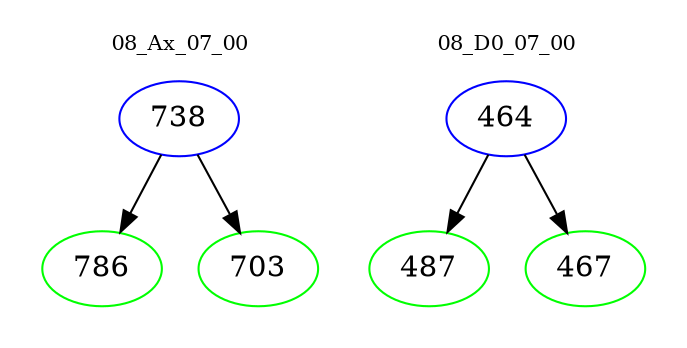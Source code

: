 digraph{
subgraph cluster_0 {
color = white
label = "08_Ax_07_00";
fontsize=10;
T0_738 [label="738", color="blue"]
T0_738 -> T0_786 [color="black"]
T0_786 [label="786", color="green"]
T0_738 -> T0_703 [color="black"]
T0_703 [label="703", color="green"]
}
subgraph cluster_1 {
color = white
label = "08_D0_07_00";
fontsize=10;
T1_464 [label="464", color="blue"]
T1_464 -> T1_487 [color="black"]
T1_487 [label="487", color="green"]
T1_464 -> T1_467 [color="black"]
T1_467 [label="467", color="green"]
}
}

